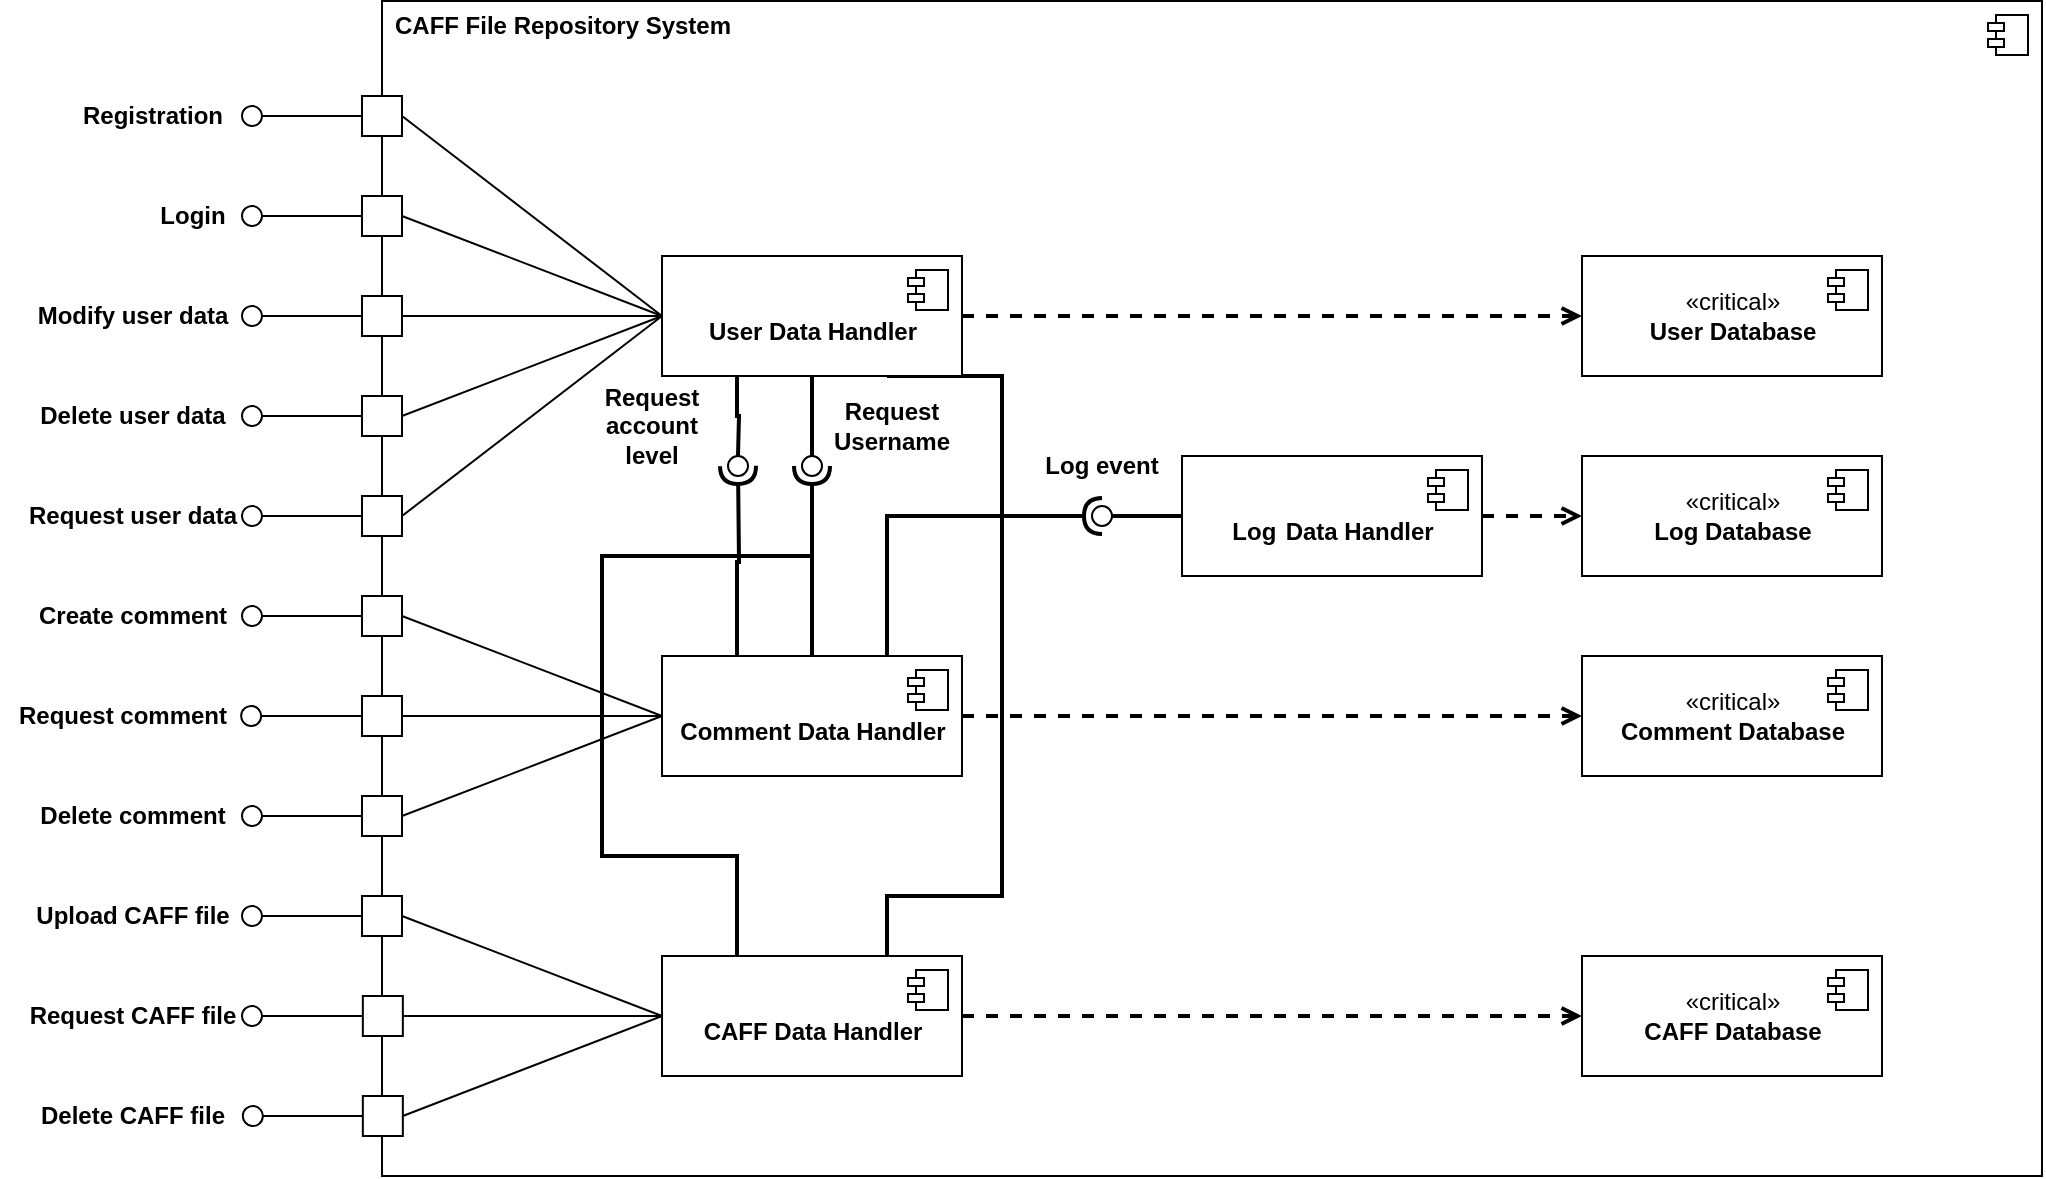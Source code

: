 <mxfile version="15.5.0" type="device"><diagram name="Page-1" id="5f0bae14-7c28-e335-631c-24af17079c00"><mxGraphModel dx="1730" dy="940" grid="1" gridSize="10" guides="1" tooltips="1" connect="1" arrows="1" fold="1" page="1" pageScale="1" pageWidth="1100" pageHeight="850" background="none" math="0" shadow="0"><root><mxCell id="0"/><mxCell id="1" parent="0"/><mxCell id="-QCfbJkyfZG9LD16pUeI-1" value="" style="html=1;dropTarget=0;movable=1;allowArrows=0;connectable=0;" vertex="1" parent="1"><mxGeometry x="260" y="132.5" width="830" height="587.5" as="geometry"/></mxCell><mxCell id="-QCfbJkyfZG9LD16pUeI-2" value="" style="shape=module;jettyWidth=8;jettyHeight=4;" vertex="1" parent="-QCfbJkyfZG9LD16pUeI-1"><mxGeometry x="1" width="20" height="20" relative="1" as="geometry"><mxPoint x="-27" y="7" as="offset"/></mxGeometry></mxCell><mxCell id="-QCfbJkyfZG9LD16pUeI-3" value="CAFF File Repository System" style="text;html=1;align=center;verticalAlign=middle;resizable=0;points=[];autosize=1;strokeColor=none;fillColor=none;fontStyle=1" vertex="1" parent="1"><mxGeometry x="260" y="135" width="180" height="20" as="geometry"/></mxCell><mxCell id="-QCfbJkyfZG9LD16pUeI-111" style="edgeStyle=none;rounded=0;orthogonalLoop=1;jettySize=auto;html=1;exitX=1;exitY=0.5;exitDx=0;exitDy=0;entryX=0;entryY=0.5;entryDx=0;entryDy=0;dashed=1;endArrow=open;endFill=0;strokeWidth=2;" edge="1" parent="1" source="-QCfbJkyfZG9LD16pUeI-5" target="-QCfbJkyfZG9LD16pUeI-11"><mxGeometry relative="1" as="geometry"/></mxCell><mxCell id="-QCfbJkyfZG9LD16pUeI-140" style="edgeStyle=orthogonalEdgeStyle;rounded=0;orthogonalLoop=1;jettySize=auto;html=1;exitX=0.75;exitY=1;exitDx=0;exitDy=0;endArrow=none;endFill=0;strokeWidth=2;" edge="1" parent="1" source="-QCfbJkyfZG9LD16pUeI-5"><mxGeometry relative="1" as="geometry"><mxPoint x="570" y="390" as="targetPoint"/><Array as="points"><mxPoint x="570" y="320"/></Array></mxGeometry></mxCell><mxCell id="-QCfbJkyfZG9LD16pUeI-143" style="edgeStyle=orthogonalEdgeStyle;rounded=0;orthogonalLoop=1;jettySize=auto;html=1;exitX=0.5;exitY=1;exitDx=0;exitDy=0;endArrow=none;endFill=0;strokeWidth=2;" edge="1" parent="1" source="-QCfbJkyfZG9LD16pUeI-5"><mxGeometry relative="1" as="geometry"><mxPoint x="475" y="360" as="targetPoint"/></mxGeometry></mxCell><mxCell id="-QCfbJkyfZG9LD16pUeI-151" style="edgeStyle=orthogonalEdgeStyle;rounded=0;orthogonalLoop=1;jettySize=auto;html=1;exitX=0.25;exitY=1;exitDx=0;exitDy=0;endArrow=none;endFill=0;strokeWidth=2;" edge="1" parent="1" source="-QCfbJkyfZG9LD16pUeI-5"><mxGeometry relative="1" as="geometry"><mxPoint x="438" y="360" as="targetPoint"/></mxGeometry></mxCell><mxCell id="-QCfbJkyfZG9LD16pUeI-5" value="&lt;div&gt;&lt;b&gt;&lt;br&gt;&lt;/b&gt;&lt;/div&gt;&lt;div&gt;&lt;b&gt;User Data Handler&lt;/b&gt;&lt;/div&gt;" style="html=1;dropTarget=0;" vertex="1" parent="1"><mxGeometry x="400" y="260" width="150" height="60" as="geometry"/></mxCell><mxCell id="-QCfbJkyfZG9LD16pUeI-6" value="" style="shape=module;jettyWidth=8;jettyHeight=4;" vertex="1" parent="-QCfbJkyfZG9LD16pUeI-5"><mxGeometry x="1" width="20" height="20" relative="1" as="geometry"><mxPoint x="-27" y="7" as="offset"/></mxGeometry></mxCell><mxCell id="-QCfbJkyfZG9LD16pUeI-110" style="edgeStyle=none;rounded=0;orthogonalLoop=1;jettySize=auto;html=1;exitX=1;exitY=0.5;exitDx=0;exitDy=0;entryX=0;entryY=0.5;entryDx=0;entryDy=0;endArrow=open;endFill=0;dashed=1;strokeWidth=2;" edge="1" parent="1" source="-QCfbJkyfZG9LD16pUeI-7" target="-QCfbJkyfZG9LD16pUeI-17"><mxGeometry relative="1" as="geometry"/></mxCell><mxCell id="-QCfbJkyfZG9LD16pUeI-142" style="edgeStyle=orthogonalEdgeStyle;rounded=0;orthogonalLoop=1;jettySize=auto;html=1;exitX=0.75;exitY=0;exitDx=0;exitDy=0;endArrow=none;endFill=0;strokeWidth=2;" edge="1" parent="1" source="-QCfbJkyfZG9LD16pUeI-7"><mxGeometry relative="1" as="geometry"><mxPoint x="570" y="380" as="targetPoint"/><Array as="points"><mxPoint x="513" y="580"/><mxPoint x="570" y="580"/></Array></mxGeometry></mxCell><mxCell id="-QCfbJkyfZG9LD16pUeI-159" style="edgeStyle=orthogonalEdgeStyle;rounded=0;orthogonalLoop=1;jettySize=auto;html=1;exitX=0.25;exitY=0;exitDx=0;exitDy=0;endArrow=none;endFill=0;strokeWidth=2;" edge="1" parent="1" source="-QCfbJkyfZG9LD16pUeI-7"><mxGeometry relative="1" as="geometry"><mxPoint x="475" y="410" as="targetPoint"/><Array as="points"><mxPoint x="438" y="560"/><mxPoint x="370" y="560"/><mxPoint x="370" y="410"/></Array></mxGeometry></mxCell><mxCell id="-QCfbJkyfZG9LD16pUeI-7" value="&lt;div&gt;&lt;b&gt;&lt;br&gt;&lt;/b&gt;&lt;/div&gt;&lt;div&gt;&lt;b&gt;CAFF Data Handler&lt;/b&gt;&lt;/div&gt;" style="html=1;dropTarget=0;" vertex="1" parent="1"><mxGeometry x="400" y="610" width="150" height="60" as="geometry"/></mxCell><mxCell id="-QCfbJkyfZG9LD16pUeI-8" value="" style="shape=module;jettyWidth=8;jettyHeight=4;" vertex="1" parent="-QCfbJkyfZG9LD16pUeI-7"><mxGeometry x="1" width="20" height="20" relative="1" as="geometry"><mxPoint x="-27" y="7" as="offset"/></mxGeometry></mxCell><mxCell id="-QCfbJkyfZG9LD16pUeI-112" style="edgeStyle=none;rounded=0;orthogonalLoop=1;jettySize=auto;html=1;exitX=1;exitY=0.5;exitDx=0;exitDy=0;entryX=0;entryY=0.5;entryDx=0;entryDy=0;dashed=1;endArrow=open;endFill=0;strokeWidth=2;" edge="1" parent="1" source="-QCfbJkyfZG9LD16pUeI-9" target="-QCfbJkyfZG9LD16pUeI-13"><mxGeometry relative="1" as="geometry"/></mxCell><mxCell id="-QCfbJkyfZG9LD16pUeI-141" style="edgeStyle=orthogonalEdgeStyle;rounded=0;orthogonalLoop=1;jettySize=auto;html=1;exitX=0.75;exitY=0;exitDx=0;exitDy=0;endArrow=halfCircle;endFill=0;strokeWidth=2;" edge="1" parent="1" source="-QCfbJkyfZG9LD16pUeI-9"><mxGeometry relative="1" as="geometry"><mxPoint x="620" y="390" as="targetPoint"/><Array as="points"><mxPoint x="513" y="390"/></Array></mxGeometry></mxCell><mxCell id="-QCfbJkyfZG9LD16pUeI-157" style="edgeStyle=orthogonalEdgeStyle;rounded=0;orthogonalLoop=1;jettySize=auto;html=1;exitX=0.25;exitY=0;exitDx=0;exitDy=0;endArrow=halfCircle;endFill=0;strokeWidth=2;" edge="1" parent="1" source="-QCfbJkyfZG9LD16pUeI-9"><mxGeometry relative="1" as="geometry"><mxPoint x="438" y="365" as="targetPoint"/></mxGeometry></mxCell><mxCell id="-QCfbJkyfZG9LD16pUeI-158" style="edgeStyle=orthogonalEdgeStyle;rounded=0;orthogonalLoop=1;jettySize=auto;html=1;exitX=0.5;exitY=0;exitDx=0;exitDy=0;endArrow=halfCircle;endFill=0;strokeWidth=2;" edge="1" parent="1" source="-QCfbJkyfZG9LD16pUeI-9"><mxGeometry relative="1" as="geometry"><mxPoint x="475" y="365" as="targetPoint"/></mxGeometry></mxCell><mxCell id="-QCfbJkyfZG9LD16pUeI-9" value="&lt;div&gt;&lt;b&gt;&lt;br&gt;&lt;/b&gt;&lt;/div&gt;&lt;div&gt;&lt;b&gt;Comment Data Handler&lt;/b&gt;&lt;/div&gt;" style="html=1;dropTarget=0;" vertex="1" parent="1"><mxGeometry x="400" y="460" width="150" height="60" as="geometry"/></mxCell><mxCell id="-QCfbJkyfZG9LD16pUeI-10" value="" style="shape=module;jettyWidth=8;jettyHeight=4;" vertex="1" parent="-QCfbJkyfZG9LD16pUeI-9"><mxGeometry x="1" width="20" height="20" relative="1" as="geometry"><mxPoint x="-27" y="7" as="offset"/></mxGeometry></mxCell><mxCell id="-QCfbJkyfZG9LD16pUeI-11" value="«critical»&lt;br&gt;&lt;b&gt;User Database&lt;br&gt;&lt;/b&gt;" style="html=1;dropTarget=0;" vertex="1" parent="1"><mxGeometry x="860" y="260" width="150" height="60" as="geometry"/></mxCell><mxCell id="-QCfbJkyfZG9LD16pUeI-12" value="" style="shape=module;jettyWidth=8;jettyHeight=4;" vertex="1" parent="-QCfbJkyfZG9LD16pUeI-11"><mxGeometry x="1" width="20" height="20" relative="1" as="geometry"><mxPoint x="-27" y="7" as="offset"/></mxGeometry></mxCell><mxCell id="-QCfbJkyfZG9LD16pUeI-13" value="«critical»&lt;br&gt;&lt;b&gt;Comment Database&lt;br&gt;&lt;/b&gt;" style="html=1;dropTarget=0;" vertex="1" parent="1"><mxGeometry x="860" y="460" width="150" height="60" as="geometry"/></mxCell><mxCell id="-QCfbJkyfZG9LD16pUeI-14" value="" style="shape=module;jettyWidth=8;jettyHeight=4;" vertex="1" parent="-QCfbJkyfZG9LD16pUeI-13"><mxGeometry x="1" width="20" height="20" relative="1" as="geometry"><mxPoint x="-27" y="7" as="offset"/></mxGeometry></mxCell><mxCell id="-QCfbJkyfZG9LD16pUeI-15" value="«critical»&lt;br&gt;&lt;b&gt;Log Database&lt;br&gt;&lt;/b&gt;" style="html=1;dropTarget=0;" vertex="1" parent="1"><mxGeometry x="860" y="360" width="150" height="60" as="geometry"/></mxCell><mxCell id="-QCfbJkyfZG9LD16pUeI-16" value="" style="shape=module;jettyWidth=8;jettyHeight=4;" vertex="1" parent="-QCfbJkyfZG9LD16pUeI-15"><mxGeometry x="1" width="20" height="20" relative="1" as="geometry"><mxPoint x="-27" y="7" as="offset"/></mxGeometry></mxCell><mxCell id="-QCfbJkyfZG9LD16pUeI-17" value="«critical»&lt;br&gt;&lt;b&gt;CAFF Database&lt;br&gt;&lt;/b&gt;" style="html=1;dropTarget=0;" vertex="1" parent="1"><mxGeometry x="860" y="610" width="150" height="60" as="geometry"/></mxCell><mxCell id="-QCfbJkyfZG9LD16pUeI-18" value="" style="shape=module;jettyWidth=8;jettyHeight=4;" vertex="1" parent="-QCfbJkyfZG9LD16pUeI-17"><mxGeometry x="1" width="20" height="20" relative="1" as="geometry"><mxPoint x="-27" y="7" as="offset"/></mxGeometry></mxCell><mxCell id="-QCfbJkyfZG9LD16pUeI-27" value="" style="group" vertex="1" connectable="0" parent="1"><mxGeometry x="189.583" y="180" width="80.417" height="20" as="geometry"/></mxCell><mxCell id="-QCfbJkyfZG9LD16pUeI-19" value="" style="rounded=0;whiteSpace=wrap;html=1;" vertex="1" parent="-QCfbJkyfZG9LD16pUeI-27"><mxGeometry x="60.417" width="20" height="20" as="geometry"/></mxCell><mxCell id="-QCfbJkyfZG9LD16pUeI-21" value="" style="rounded=0;orthogonalLoop=1;jettySize=auto;html=1;endArrow=none;endFill=0;sketch=0;sourcePerimeterSpacing=0;targetPerimeterSpacing=0;edgeStyle=orthogonalEdgeStyle;" edge="1" parent="-QCfbJkyfZG9LD16pUeI-27"><mxGeometry relative="1" as="geometry"><mxPoint x="60.417" y="10" as="sourcePoint"/><mxPoint x="10.417" y="10" as="targetPoint"/></mxGeometry></mxCell><mxCell id="-QCfbJkyfZG9LD16pUeI-23" value="" style="ellipse;whiteSpace=wrap;html=1;align=center;aspect=fixed;resizable=0;points=[];outlineConnect=0;sketch=0;rotation=-85;" vertex="1" parent="-QCfbJkyfZG9LD16pUeI-27"><mxGeometry x="0.417" y="5" width="10" height="10" as="geometry"/></mxCell><mxCell id="-QCfbJkyfZG9LD16pUeI-28" value="" style="group" vertex="1" connectable="0" parent="1"><mxGeometry x="189.583" y="230" width="80.417" height="20" as="geometry"/></mxCell><mxCell id="-QCfbJkyfZG9LD16pUeI-29" value="" style="rounded=0;whiteSpace=wrap;html=1;" vertex="1" parent="-QCfbJkyfZG9LD16pUeI-28"><mxGeometry x="60.417" width="20" height="20" as="geometry"/></mxCell><mxCell id="-QCfbJkyfZG9LD16pUeI-30" value="" style="rounded=0;orthogonalLoop=1;jettySize=auto;html=1;endArrow=none;endFill=0;sketch=0;sourcePerimeterSpacing=0;targetPerimeterSpacing=0;edgeStyle=orthogonalEdgeStyle;" edge="1" parent="-QCfbJkyfZG9LD16pUeI-28"><mxGeometry relative="1" as="geometry"><mxPoint x="60.417" y="10" as="sourcePoint"/><mxPoint x="10.417" y="10" as="targetPoint"/></mxGeometry></mxCell><mxCell id="-QCfbJkyfZG9LD16pUeI-31" value="" style="ellipse;whiteSpace=wrap;html=1;align=center;aspect=fixed;resizable=0;points=[];outlineConnect=0;sketch=0;rotation=-85;" vertex="1" parent="-QCfbJkyfZG9LD16pUeI-28"><mxGeometry x="0.417" y="5" width="10" height="10" as="geometry"/></mxCell><mxCell id="-QCfbJkyfZG9LD16pUeI-32" value="Registration" style="text;html=1;align=center;verticalAlign=middle;resizable=0;points=[];autosize=1;strokeColor=none;fillColor=none;fontStyle=1" vertex="1" parent="1"><mxGeometry x="99.58" y="180" width="90" height="20" as="geometry"/></mxCell><mxCell id="-QCfbJkyfZG9LD16pUeI-33" value="Login" style="text;html=1;align=center;verticalAlign=middle;resizable=0;points=[];autosize=1;strokeColor=none;fillColor=none;fontStyle=1" vertex="1" parent="1"><mxGeometry x="139.58" y="230" width="50" height="20" as="geometry"/></mxCell><mxCell id="-QCfbJkyfZG9LD16pUeI-34" style="rounded=0;orthogonalLoop=1;jettySize=auto;html=1;exitX=1;exitY=0.5;exitDx=0;exitDy=0;entryX=0;entryY=0.5;entryDx=0;entryDy=0;endArrow=none;endFill=0;" edge="1" parent="1" source="-QCfbJkyfZG9LD16pUeI-19" target="-QCfbJkyfZG9LD16pUeI-5"><mxGeometry relative="1" as="geometry"/></mxCell><mxCell id="-QCfbJkyfZG9LD16pUeI-36" value="" style="group" vertex="1" connectable="0" parent="1"><mxGeometry x="189.583" y="280" width="80.417" height="20" as="geometry"/></mxCell><mxCell id="-QCfbJkyfZG9LD16pUeI-37" value="" style="rounded=0;whiteSpace=wrap;html=1;" vertex="1" parent="-QCfbJkyfZG9LD16pUeI-36"><mxGeometry x="60.417" width="20" height="20" as="geometry"/></mxCell><mxCell id="-QCfbJkyfZG9LD16pUeI-38" value="" style="rounded=0;orthogonalLoop=1;jettySize=auto;html=1;endArrow=none;endFill=0;sketch=0;sourcePerimeterSpacing=0;targetPerimeterSpacing=0;edgeStyle=orthogonalEdgeStyle;" edge="1" parent="-QCfbJkyfZG9LD16pUeI-36"><mxGeometry relative="1" as="geometry"><mxPoint x="60.417" y="10" as="sourcePoint"/><mxPoint x="10.417" y="10" as="targetPoint"/></mxGeometry></mxCell><mxCell id="-QCfbJkyfZG9LD16pUeI-39" value="" style="ellipse;whiteSpace=wrap;html=1;align=center;aspect=fixed;resizable=0;points=[];outlineConnect=0;sketch=0;rotation=-85;" vertex="1" parent="-QCfbJkyfZG9LD16pUeI-36"><mxGeometry x="0.417" y="5" width="10" height="10" as="geometry"/></mxCell><mxCell id="-QCfbJkyfZG9LD16pUeI-42" value="" style="group" vertex="1" connectable="0" parent="1"><mxGeometry x="189.583" y="330" width="80.417" height="20" as="geometry"/></mxCell><mxCell id="-QCfbJkyfZG9LD16pUeI-46" value="" style="edgeStyle=none;rounded=0;orthogonalLoop=1;jettySize=auto;html=1;endArrow=none;endFill=0;" edge="1" parent="-QCfbJkyfZG9LD16pUeI-42" source="-QCfbJkyfZG9LD16pUeI-43" target="-QCfbJkyfZG9LD16pUeI-45"><mxGeometry relative="1" as="geometry"/></mxCell><mxCell id="-QCfbJkyfZG9LD16pUeI-43" value="" style="rounded=0;whiteSpace=wrap;html=1;" vertex="1" parent="-QCfbJkyfZG9LD16pUeI-42"><mxGeometry x="60.417" width="20" height="20" as="geometry"/></mxCell><mxCell id="-QCfbJkyfZG9LD16pUeI-44" value="" style="rounded=0;orthogonalLoop=1;jettySize=auto;html=1;endArrow=none;endFill=0;sketch=0;sourcePerimeterSpacing=0;targetPerimeterSpacing=0;edgeStyle=orthogonalEdgeStyle;" edge="1" parent="-QCfbJkyfZG9LD16pUeI-42"><mxGeometry relative="1" as="geometry"><mxPoint x="60.417" y="10" as="sourcePoint"/><mxPoint x="10.417" y="10" as="targetPoint"/></mxGeometry></mxCell><mxCell id="-QCfbJkyfZG9LD16pUeI-45" value="" style="ellipse;whiteSpace=wrap;html=1;align=center;aspect=fixed;resizable=0;points=[];outlineConnect=0;sketch=0;rotation=-85;" vertex="1" parent="-QCfbJkyfZG9LD16pUeI-42"><mxGeometry x="0.417" y="5" width="10" height="10" as="geometry"/></mxCell><mxCell id="-QCfbJkyfZG9LD16pUeI-47" value="Modify user data" style="text;html=1;align=center;verticalAlign=middle;resizable=0;points=[];autosize=1;strokeColor=none;fillColor=none;fontStyle=1" vertex="1" parent="1"><mxGeometry x="79.58" y="280" width="110" height="20" as="geometry"/></mxCell><mxCell id="-QCfbJkyfZG9LD16pUeI-48" value="Delete user data" style="text;html=1;align=center;verticalAlign=middle;resizable=0;points=[];autosize=1;strokeColor=none;fillColor=none;fontStyle=1" vertex="1" parent="1"><mxGeometry x="79.58" y="330" width="110" height="20" as="geometry"/></mxCell><mxCell id="-QCfbJkyfZG9LD16pUeI-51" value="" style="group" vertex="1" connectable="0" parent="1"><mxGeometry x="189.583" y="430" width="80.417" height="20" as="geometry"/></mxCell><mxCell id="-QCfbJkyfZG9LD16pUeI-52" value="" style="edgeStyle=none;rounded=0;orthogonalLoop=1;jettySize=auto;html=1;endArrow=none;endFill=0;" edge="1" parent="-QCfbJkyfZG9LD16pUeI-51" source="-QCfbJkyfZG9LD16pUeI-53" target="-QCfbJkyfZG9LD16pUeI-55"><mxGeometry relative="1" as="geometry"/></mxCell><mxCell id="-QCfbJkyfZG9LD16pUeI-53" value="" style="rounded=0;whiteSpace=wrap;html=1;" vertex="1" parent="-QCfbJkyfZG9LD16pUeI-51"><mxGeometry x="60.417" width="20" height="20" as="geometry"/></mxCell><mxCell id="-QCfbJkyfZG9LD16pUeI-54" value="" style="rounded=0;orthogonalLoop=1;jettySize=auto;html=1;endArrow=none;endFill=0;sketch=0;sourcePerimeterSpacing=0;targetPerimeterSpacing=0;edgeStyle=orthogonalEdgeStyle;" edge="1" parent="-QCfbJkyfZG9LD16pUeI-51"><mxGeometry relative="1" as="geometry"><mxPoint x="60.417" y="10" as="sourcePoint"/><mxPoint x="10.417" y="10" as="targetPoint"/></mxGeometry></mxCell><mxCell id="-QCfbJkyfZG9LD16pUeI-55" value="" style="ellipse;whiteSpace=wrap;html=1;align=center;aspect=fixed;resizable=0;points=[];outlineConnect=0;sketch=0;rotation=-85;" vertex="1" parent="-QCfbJkyfZG9LD16pUeI-51"><mxGeometry x="0.417" y="5" width="10" height="10" as="geometry"/></mxCell><mxCell id="-QCfbJkyfZG9LD16pUeI-56" value="" style="group" vertex="1" connectable="0" parent="1"><mxGeometry x="189.583" y="470" width="80.417" height="20" as="geometry"/></mxCell><mxCell id="-QCfbJkyfZG9LD16pUeI-58" value="" style="rounded=0;whiteSpace=wrap;html=1;" vertex="1" parent="-QCfbJkyfZG9LD16pUeI-56"><mxGeometry x="60.417" y="10" width="20" height="20" as="geometry"/></mxCell><mxCell id="-QCfbJkyfZG9LD16pUeI-61" value="" style="group" vertex="1" connectable="0" parent="1"><mxGeometry x="189.583" y="530" width="80.417" height="20" as="geometry"/></mxCell><mxCell id="-QCfbJkyfZG9LD16pUeI-62" value="" style="edgeStyle=none;rounded=0;orthogonalLoop=1;jettySize=auto;html=1;endArrow=none;endFill=0;" edge="1" parent="-QCfbJkyfZG9LD16pUeI-61" source="-QCfbJkyfZG9LD16pUeI-63" target="-QCfbJkyfZG9LD16pUeI-65"><mxGeometry relative="1" as="geometry"/></mxCell><mxCell id="-QCfbJkyfZG9LD16pUeI-63" value="" style="rounded=0;whiteSpace=wrap;html=1;" vertex="1" parent="-QCfbJkyfZG9LD16pUeI-61"><mxGeometry x="60.417" width="20" height="20" as="geometry"/></mxCell><mxCell id="-QCfbJkyfZG9LD16pUeI-64" value="" style="rounded=0;orthogonalLoop=1;jettySize=auto;html=1;endArrow=none;endFill=0;sketch=0;sourcePerimeterSpacing=0;targetPerimeterSpacing=0;edgeStyle=orthogonalEdgeStyle;" edge="1" parent="-QCfbJkyfZG9LD16pUeI-61"><mxGeometry relative="1" as="geometry"><mxPoint x="60.417" y="10" as="sourcePoint"/><mxPoint x="10.417" y="10" as="targetPoint"/></mxGeometry></mxCell><mxCell id="-QCfbJkyfZG9LD16pUeI-65" value="" style="ellipse;whiteSpace=wrap;html=1;align=center;aspect=fixed;resizable=0;points=[];outlineConnect=0;sketch=0;rotation=-85;" vertex="1" parent="-QCfbJkyfZG9LD16pUeI-61"><mxGeometry x="0.417" y="5" width="10" height="10" as="geometry"/></mxCell><mxCell id="-QCfbJkyfZG9LD16pUeI-66" value="Create comment" style="text;html=1;align=center;verticalAlign=middle;resizable=0;points=[];autosize=1;strokeColor=none;fillColor=none;fontStyle=1" vertex="1" parent="1"><mxGeometry x="79.58" y="430" width="110" height="20" as="geometry"/></mxCell><mxCell id="-QCfbJkyfZG9LD16pUeI-67" style="edgeStyle=none;rounded=0;orthogonalLoop=1;jettySize=auto;html=1;exitX=1;exitY=0.5;exitDx=0;exitDy=0;entryX=0;entryY=0.5;entryDx=0;entryDy=0;endArrow=none;endFill=0;" edge="1" parent="1" source="-QCfbJkyfZG9LD16pUeI-53" target="-QCfbJkyfZG9LD16pUeI-9"><mxGeometry relative="1" as="geometry"/></mxCell><mxCell id="-QCfbJkyfZG9LD16pUeI-68" value="Request comment" style="text;html=1;align=center;verticalAlign=middle;resizable=0;points=[];autosize=1;strokeColor=none;fillColor=none;fontStyle=1" vertex="1" parent="1"><mxGeometry x="69.58" y="480" width="120" height="20" as="geometry"/></mxCell><mxCell id="-QCfbJkyfZG9LD16pUeI-69" value="Delete comment" style="text;html=1;align=center;verticalAlign=middle;resizable=0;points=[];autosize=1;strokeColor=none;fillColor=none;fontStyle=1" vertex="1" parent="1"><mxGeometry x="79.58" y="530" width="110" height="20" as="geometry"/></mxCell><mxCell id="-QCfbJkyfZG9LD16pUeI-70" style="edgeStyle=none;rounded=0;orthogonalLoop=1;jettySize=auto;html=1;exitX=1;exitY=0.5;exitDx=0;exitDy=0;entryX=0;entryY=0.5;entryDx=0;entryDy=0;endArrow=none;endFill=0;" edge="1" parent="1" source="-QCfbJkyfZG9LD16pUeI-58" target="-QCfbJkyfZG9LD16pUeI-9"><mxGeometry relative="1" as="geometry"/></mxCell><mxCell id="-QCfbJkyfZG9LD16pUeI-71" style="edgeStyle=none;rounded=0;orthogonalLoop=1;jettySize=auto;html=1;exitX=1;exitY=0.5;exitDx=0;exitDy=0;entryX=0;entryY=0.5;entryDx=0;entryDy=0;endArrow=none;endFill=0;" edge="1" parent="1" source="-QCfbJkyfZG9LD16pUeI-63" target="-QCfbJkyfZG9LD16pUeI-9"><mxGeometry relative="1" as="geometry"/></mxCell><mxCell id="-QCfbJkyfZG9LD16pUeI-72" value="Request user data" style="text;html=1;align=center;verticalAlign=middle;resizable=0;points=[];autosize=1;strokeColor=none;fillColor=none;fontStyle=1" vertex="1" parent="1"><mxGeometry x="74.58" y="380" width="120" height="20" as="geometry"/></mxCell><mxCell id="-QCfbJkyfZG9LD16pUeI-73" value="" style="group" vertex="1" connectable="0" parent="1"><mxGeometry x="189.583" y="380" width="80.417" height="20" as="geometry"/></mxCell><mxCell id="-QCfbJkyfZG9LD16pUeI-74" value="" style="edgeStyle=none;rounded=0;orthogonalLoop=1;jettySize=auto;html=1;endArrow=none;endFill=0;" edge="1" parent="-QCfbJkyfZG9LD16pUeI-73" source="-QCfbJkyfZG9LD16pUeI-75" target="-QCfbJkyfZG9LD16pUeI-77"><mxGeometry relative="1" as="geometry"/></mxCell><mxCell id="-QCfbJkyfZG9LD16pUeI-75" value="" style="rounded=0;whiteSpace=wrap;html=1;" vertex="1" parent="-QCfbJkyfZG9LD16pUeI-73"><mxGeometry x="60.417" width="20" height="20" as="geometry"/></mxCell><mxCell id="-QCfbJkyfZG9LD16pUeI-76" value="" style="rounded=0;orthogonalLoop=1;jettySize=auto;html=1;endArrow=none;endFill=0;sketch=0;sourcePerimeterSpacing=0;targetPerimeterSpacing=0;edgeStyle=orthogonalEdgeStyle;" edge="1" parent="-QCfbJkyfZG9LD16pUeI-73"><mxGeometry relative="1" as="geometry"><mxPoint x="60.417" y="10" as="sourcePoint"/><mxPoint x="10.417" y="10" as="targetPoint"/></mxGeometry></mxCell><mxCell id="-QCfbJkyfZG9LD16pUeI-77" value="" style="ellipse;whiteSpace=wrap;html=1;align=center;aspect=fixed;resizable=0;points=[];outlineConnect=0;sketch=0;rotation=-85;" vertex="1" parent="-QCfbJkyfZG9LD16pUeI-73"><mxGeometry x="0.417" y="5" width="10" height="10" as="geometry"/></mxCell><mxCell id="-QCfbJkyfZG9LD16pUeI-78" style="edgeStyle=none;rounded=0;orthogonalLoop=1;jettySize=auto;html=1;exitX=1;exitY=0.5;exitDx=0;exitDy=0;entryX=0;entryY=0.5;entryDx=0;entryDy=0;endArrow=none;endFill=0;" edge="1" parent="1" source="-QCfbJkyfZG9LD16pUeI-75" target="-QCfbJkyfZG9LD16pUeI-5"><mxGeometry relative="1" as="geometry"/></mxCell><mxCell id="-QCfbJkyfZG9LD16pUeI-60" value="" style="ellipse;whiteSpace=wrap;html=1;align=center;aspect=fixed;resizable=0;points=[];outlineConnect=0;sketch=0;rotation=-85;" vertex="1" parent="1"><mxGeometry x="189.58" y="485" width="10" height="10" as="geometry"/></mxCell><mxCell id="-QCfbJkyfZG9LD16pUeI-57" value="" style="edgeStyle=none;rounded=0;orthogonalLoop=1;jettySize=auto;html=1;endArrow=none;endFill=0;" edge="1" parent="1" source="-QCfbJkyfZG9LD16pUeI-58" target="-QCfbJkyfZG9LD16pUeI-60"><mxGeometry relative="1" as="geometry"/></mxCell><mxCell id="-QCfbJkyfZG9LD16pUeI-81" style="edgeStyle=none;rounded=0;orthogonalLoop=1;jettySize=auto;html=1;exitX=1;exitY=0.5;exitDx=0;exitDy=0;entryX=0;entryY=0.5;entryDx=0;entryDy=0;endArrow=none;endFill=0;" edge="1" parent="1" source="-QCfbJkyfZG9LD16pUeI-37" target="-QCfbJkyfZG9LD16pUeI-5"><mxGeometry relative="1" as="geometry"/></mxCell><mxCell id="-QCfbJkyfZG9LD16pUeI-82" style="edgeStyle=none;rounded=0;orthogonalLoop=1;jettySize=auto;html=1;exitX=1;exitY=0.5;exitDx=0;exitDy=0;entryX=0;entryY=0.5;entryDx=0;entryDy=0;endArrow=none;endFill=0;" edge="1" parent="1" source="-QCfbJkyfZG9LD16pUeI-43" target="-QCfbJkyfZG9LD16pUeI-5"><mxGeometry relative="1" as="geometry"/></mxCell><mxCell id="-QCfbJkyfZG9LD16pUeI-83" style="edgeStyle=none;rounded=0;orthogonalLoop=1;jettySize=auto;html=1;exitX=1;exitY=0.5;exitDx=0;exitDy=0;entryX=0;entryY=0.5;entryDx=0;entryDy=0;endArrow=none;endFill=0;" edge="1" parent="1" source="-QCfbJkyfZG9LD16pUeI-29" target="-QCfbJkyfZG9LD16pUeI-5"><mxGeometry relative="1" as="geometry"/></mxCell><mxCell id="-QCfbJkyfZG9LD16pUeI-84" value="" style="group" vertex="1" connectable="0" parent="1"><mxGeometry x="189.583" y="580" width="80.417" height="20" as="geometry"/></mxCell><mxCell id="-QCfbJkyfZG9LD16pUeI-85" value="" style="edgeStyle=none;rounded=0;orthogonalLoop=1;jettySize=auto;html=1;endArrow=none;endFill=0;" edge="1" parent="-QCfbJkyfZG9LD16pUeI-84" source="-QCfbJkyfZG9LD16pUeI-86" target="-QCfbJkyfZG9LD16pUeI-88"><mxGeometry relative="1" as="geometry"/></mxCell><mxCell id="-QCfbJkyfZG9LD16pUeI-86" value="" style="rounded=0;whiteSpace=wrap;html=1;" vertex="1" parent="-QCfbJkyfZG9LD16pUeI-84"><mxGeometry x="60.417" width="20" height="20" as="geometry"/></mxCell><mxCell id="-QCfbJkyfZG9LD16pUeI-87" value="" style="rounded=0;orthogonalLoop=1;jettySize=auto;html=1;endArrow=none;endFill=0;sketch=0;sourcePerimeterSpacing=0;targetPerimeterSpacing=0;edgeStyle=orthogonalEdgeStyle;" edge="1" parent="-QCfbJkyfZG9LD16pUeI-84"><mxGeometry relative="1" as="geometry"><mxPoint x="60.417" y="10" as="sourcePoint"/><mxPoint x="10.417" y="10" as="targetPoint"/></mxGeometry></mxCell><mxCell id="-QCfbJkyfZG9LD16pUeI-88" value="" style="ellipse;whiteSpace=wrap;html=1;align=center;aspect=fixed;resizable=0;points=[];outlineConnect=0;sketch=0;rotation=-85;" vertex="1" parent="-QCfbJkyfZG9LD16pUeI-84"><mxGeometry x="0.417" y="5" width="10" height="10" as="geometry"/></mxCell><mxCell id="-QCfbJkyfZG9LD16pUeI-89" value="Upload CAFF file" style="text;html=1;align=center;verticalAlign=middle;resizable=0;points=[];autosize=1;strokeColor=none;fillColor=none;fontStyle=1" vertex="1" parent="1"><mxGeometry x="79.58" y="580" width="110" height="20" as="geometry"/></mxCell><mxCell id="-QCfbJkyfZG9LD16pUeI-95" value="Request CAFF file" style="text;html=1;align=center;verticalAlign=middle;resizable=0;points=[];autosize=1;strokeColor=none;fillColor=none;fontStyle=1" vertex="1" parent="1"><mxGeometry x="75.0" y="630" width="120" height="20" as="geometry"/></mxCell><mxCell id="-QCfbJkyfZG9LD16pUeI-96" value="" style="group" vertex="1" connectable="0" parent="1"><mxGeometry x="190.003" y="680" width="80.417" height="20" as="geometry"/></mxCell><mxCell id="-QCfbJkyfZG9LD16pUeI-97" value="" style="edgeStyle=none;rounded=0;orthogonalLoop=1;jettySize=auto;html=1;endArrow=none;endFill=0;" edge="1" parent="-QCfbJkyfZG9LD16pUeI-96" source="-QCfbJkyfZG9LD16pUeI-98" target="-QCfbJkyfZG9LD16pUeI-100"><mxGeometry relative="1" as="geometry"/></mxCell><mxCell id="-QCfbJkyfZG9LD16pUeI-98" value="" style="rounded=0;whiteSpace=wrap;html=1;" vertex="1" parent="-QCfbJkyfZG9LD16pUeI-96"><mxGeometry x="60.417" width="20" height="20" as="geometry"/></mxCell><mxCell id="-QCfbJkyfZG9LD16pUeI-99" value="" style="rounded=0;orthogonalLoop=1;jettySize=auto;html=1;endArrow=none;endFill=0;sketch=0;sourcePerimeterSpacing=0;targetPerimeterSpacing=0;edgeStyle=orthogonalEdgeStyle;" edge="1" parent="-QCfbJkyfZG9LD16pUeI-96"><mxGeometry relative="1" as="geometry"><mxPoint x="60.417" y="10" as="sourcePoint"/><mxPoint x="10.417" y="10" as="targetPoint"/></mxGeometry></mxCell><mxCell id="-QCfbJkyfZG9LD16pUeI-100" value="" style="ellipse;whiteSpace=wrap;html=1;align=center;aspect=fixed;resizable=0;points=[];outlineConnect=0;sketch=0;rotation=-85;" vertex="1" parent="-QCfbJkyfZG9LD16pUeI-96"><mxGeometry x="0.417" y="5" width="10" height="10" as="geometry"/></mxCell><mxCell id="-QCfbJkyfZG9LD16pUeI-101" value="Delete CAFF file" style="text;html=1;align=center;verticalAlign=middle;resizable=0;points=[];autosize=1;strokeColor=none;fillColor=none;fontStyle=1" vertex="1" parent="1"><mxGeometry x="80.0" y="680" width="110" height="20" as="geometry"/></mxCell><mxCell id="-QCfbJkyfZG9LD16pUeI-105" value="" style="group" vertex="1" connectable="0" parent="1"><mxGeometry x="189.583" y="630" width="90.837" height="20" as="geometry"/></mxCell><mxCell id="-QCfbJkyfZG9LD16pUeI-90" value="" style="group" vertex="1" connectable="0" parent="-QCfbJkyfZG9LD16pUeI-105"><mxGeometry x="10.42" width="80.417" height="20" as="geometry"/></mxCell><mxCell id="-QCfbJkyfZG9LD16pUeI-92" value="" style="rounded=0;whiteSpace=wrap;html=1;" vertex="1" parent="-QCfbJkyfZG9LD16pUeI-90"><mxGeometry x="50.417" width="20" height="20" as="geometry"/></mxCell><mxCell id="-QCfbJkyfZG9LD16pUeI-94" value="" style="ellipse;whiteSpace=wrap;html=1;align=center;aspect=fixed;resizable=0;points=[];outlineConnect=0;sketch=0;rotation=-85;" vertex="1" parent="-QCfbJkyfZG9LD16pUeI-105"><mxGeometry x="0.417" y="5" width="10" height="10" as="geometry"/></mxCell><mxCell id="-QCfbJkyfZG9LD16pUeI-91" value="" style="edgeStyle=none;rounded=0;orthogonalLoop=1;jettySize=auto;html=1;endArrow=none;endFill=0;exitX=0;exitY=0.5;exitDx=0;exitDy=0;" edge="1" parent="-QCfbJkyfZG9LD16pUeI-105" source="-QCfbJkyfZG9LD16pUeI-92" target="-QCfbJkyfZG9LD16pUeI-94"><mxGeometry relative="1" as="geometry"><mxPoint x="70.417" y="10" as="sourcePoint"/></mxGeometry></mxCell><mxCell id="-QCfbJkyfZG9LD16pUeI-106" style="edgeStyle=none;rounded=0;orthogonalLoop=1;jettySize=auto;html=1;exitX=1;exitY=0.5;exitDx=0;exitDy=0;entryX=0;entryY=0.5;entryDx=0;entryDy=0;endArrow=none;endFill=0;" edge="1" parent="1" source="-QCfbJkyfZG9LD16pUeI-86" target="-QCfbJkyfZG9LD16pUeI-7"><mxGeometry relative="1" as="geometry"/></mxCell><mxCell id="-QCfbJkyfZG9LD16pUeI-108" style="edgeStyle=none;rounded=0;orthogonalLoop=1;jettySize=auto;html=1;exitX=1;exitY=0.5;exitDx=0;exitDy=0;entryX=0;entryY=0.5;entryDx=0;entryDy=0;endArrow=none;endFill=0;" edge="1" parent="1" source="-QCfbJkyfZG9LD16pUeI-98" target="-QCfbJkyfZG9LD16pUeI-7"><mxGeometry relative="1" as="geometry"/></mxCell><mxCell id="-QCfbJkyfZG9LD16pUeI-109" style="edgeStyle=none;rounded=0;orthogonalLoop=1;jettySize=auto;html=1;exitX=1;exitY=0.5;exitDx=0;exitDy=0;entryX=0;entryY=0.5;entryDx=0;entryDy=0;endArrow=none;endFill=0;" edge="1" parent="1" source="-QCfbJkyfZG9LD16pUeI-92" target="-QCfbJkyfZG9LD16pUeI-7"><mxGeometry relative="1" as="geometry"/></mxCell><mxCell id="-QCfbJkyfZG9LD16pUeI-115" style="edgeStyle=none;rounded=0;orthogonalLoop=1;jettySize=auto;html=1;exitX=1;exitY=0.5;exitDx=0;exitDy=0;entryX=0;entryY=0.5;entryDx=0;entryDy=0;dashed=1;endArrow=open;endFill=0;strokeWidth=2;" edge="1" parent="1" source="-QCfbJkyfZG9LD16pUeI-113" target="-QCfbJkyfZG9LD16pUeI-15"><mxGeometry relative="1" as="geometry"/></mxCell><mxCell id="-QCfbJkyfZG9LD16pUeI-113" value="&lt;div&gt;&lt;b&gt;&lt;br&gt;&lt;/b&gt;&lt;/div&gt;&lt;div&gt;&lt;b&gt;Log&lt;span style=&quot;white-space: pre&quot;&gt;&#9;&lt;/span&gt;Data Handler&lt;/b&gt;&lt;/div&gt;" style="html=1;dropTarget=0;" vertex="1" parent="1"><mxGeometry x="660" y="360" width="150" height="60" as="geometry"/></mxCell><mxCell id="-QCfbJkyfZG9LD16pUeI-114" value="" style="shape=module;jettyWidth=8;jettyHeight=4;" vertex="1" parent="-QCfbJkyfZG9LD16pUeI-113"><mxGeometry x="1" width="20" height="20" relative="1" as="geometry"><mxPoint x="-27" y="7" as="offset"/></mxGeometry></mxCell><mxCell id="-QCfbJkyfZG9LD16pUeI-124" value="&lt;b&gt;Log event&lt;/b&gt;" style="text;html=1;strokeColor=none;fillColor=none;align=center;verticalAlign=middle;whiteSpace=wrap;rounded=0;" vertex="1" parent="1"><mxGeometry x="585" y="350" width="70" height="30" as="geometry"/></mxCell><mxCell id="-QCfbJkyfZG9LD16pUeI-146" value="" style="group" vertex="1" connectable="0" parent="1"><mxGeometry x="615" y="385" width="10" height="10" as="geometry"/></mxCell><mxCell id="-QCfbJkyfZG9LD16pUeI-145" value="" style="group" vertex="1" connectable="0" parent="-QCfbJkyfZG9LD16pUeI-146"><mxGeometry width="10" height="10" as="geometry"/></mxCell><mxCell id="-QCfbJkyfZG9LD16pUeI-133" value="" style="ellipse;whiteSpace=wrap;html=1;align=center;aspect=fixed;resizable=0;points=[];outlineConnect=0;sketch=0;rotation=-180;" vertex="1" parent="-QCfbJkyfZG9LD16pUeI-145"><mxGeometry width="10" height="10" as="geometry"/></mxCell><mxCell id="-QCfbJkyfZG9LD16pUeI-131" value="" style="rounded=0;orthogonalLoop=1;jettySize=auto;html=1;endArrow=none;endFill=0;sketch=0;sourcePerimeterSpacing=0;targetPerimeterSpacing=0;strokeWidth=2;edgeStyle=orthogonalEdgeStyle;exitX=0;exitY=0.5;exitDx=0;exitDy=0;" edge="1" target="-QCfbJkyfZG9LD16pUeI-133" parent="-QCfbJkyfZG9LD16pUeI-146" source="-QCfbJkyfZG9LD16pUeI-113"><mxGeometry x="-630" y="-385" as="geometry"><mxPoint x="-590" y="-380" as="sourcePoint"/></mxGeometry></mxCell><mxCell id="-QCfbJkyfZG9LD16pUeI-147" value="" style="group" vertex="1" connectable="0" parent="1"><mxGeometry x="470" y="360" width="10" height="10" as="geometry"/></mxCell><mxCell id="-QCfbJkyfZG9LD16pUeI-148" value="" style="group" vertex="1" connectable="0" parent="-QCfbJkyfZG9LD16pUeI-147"><mxGeometry width="10" height="10" as="geometry"/></mxCell><mxCell id="-QCfbJkyfZG9LD16pUeI-149" value="" style="ellipse;whiteSpace=wrap;html=1;align=center;aspect=fixed;resizable=0;points=[];outlineConnect=0;sketch=0;rotation=-180;" vertex="1" parent="-QCfbJkyfZG9LD16pUeI-148"><mxGeometry width="10" height="10" as="geometry"/></mxCell><mxCell id="-QCfbJkyfZG9LD16pUeI-152" value="" style="group" vertex="1" connectable="0" parent="1"><mxGeometry x="433" y="360" width="10" height="10" as="geometry"/></mxCell><mxCell id="-QCfbJkyfZG9LD16pUeI-153" value="" style="group" vertex="1" connectable="0" parent="-QCfbJkyfZG9LD16pUeI-152"><mxGeometry width="10" height="10" as="geometry"/></mxCell><mxCell id="-QCfbJkyfZG9LD16pUeI-154" value="" style="ellipse;whiteSpace=wrap;html=1;align=center;aspect=fixed;resizable=0;points=[];outlineConnect=0;sketch=0;rotation=-180;" vertex="1" parent="-QCfbJkyfZG9LD16pUeI-153"><mxGeometry width="10" height="10" as="geometry"/></mxCell><mxCell id="-QCfbJkyfZG9LD16pUeI-155" value="&lt;b&gt;Request Username&lt;br&gt;&lt;/b&gt;" style="text;html=1;strokeColor=none;fillColor=none;align=center;verticalAlign=middle;whiteSpace=wrap;rounded=0;" vertex="1" parent="1"><mxGeometry x="480" y="330" width="70" height="30" as="geometry"/></mxCell><mxCell id="-QCfbJkyfZG9LD16pUeI-156" value="&lt;b&gt;Request account level&lt;br&gt;&lt;/b&gt;" style="text;html=1;strokeColor=none;fillColor=none;align=center;verticalAlign=middle;whiteSpace=wrap;rounded=0;" vertex="1" parent="1"><mxGeometry x="360" y="330" width="70" height="30" as="geometry"/></mxCell></root></mxGraphModel></diagram></mxfile>